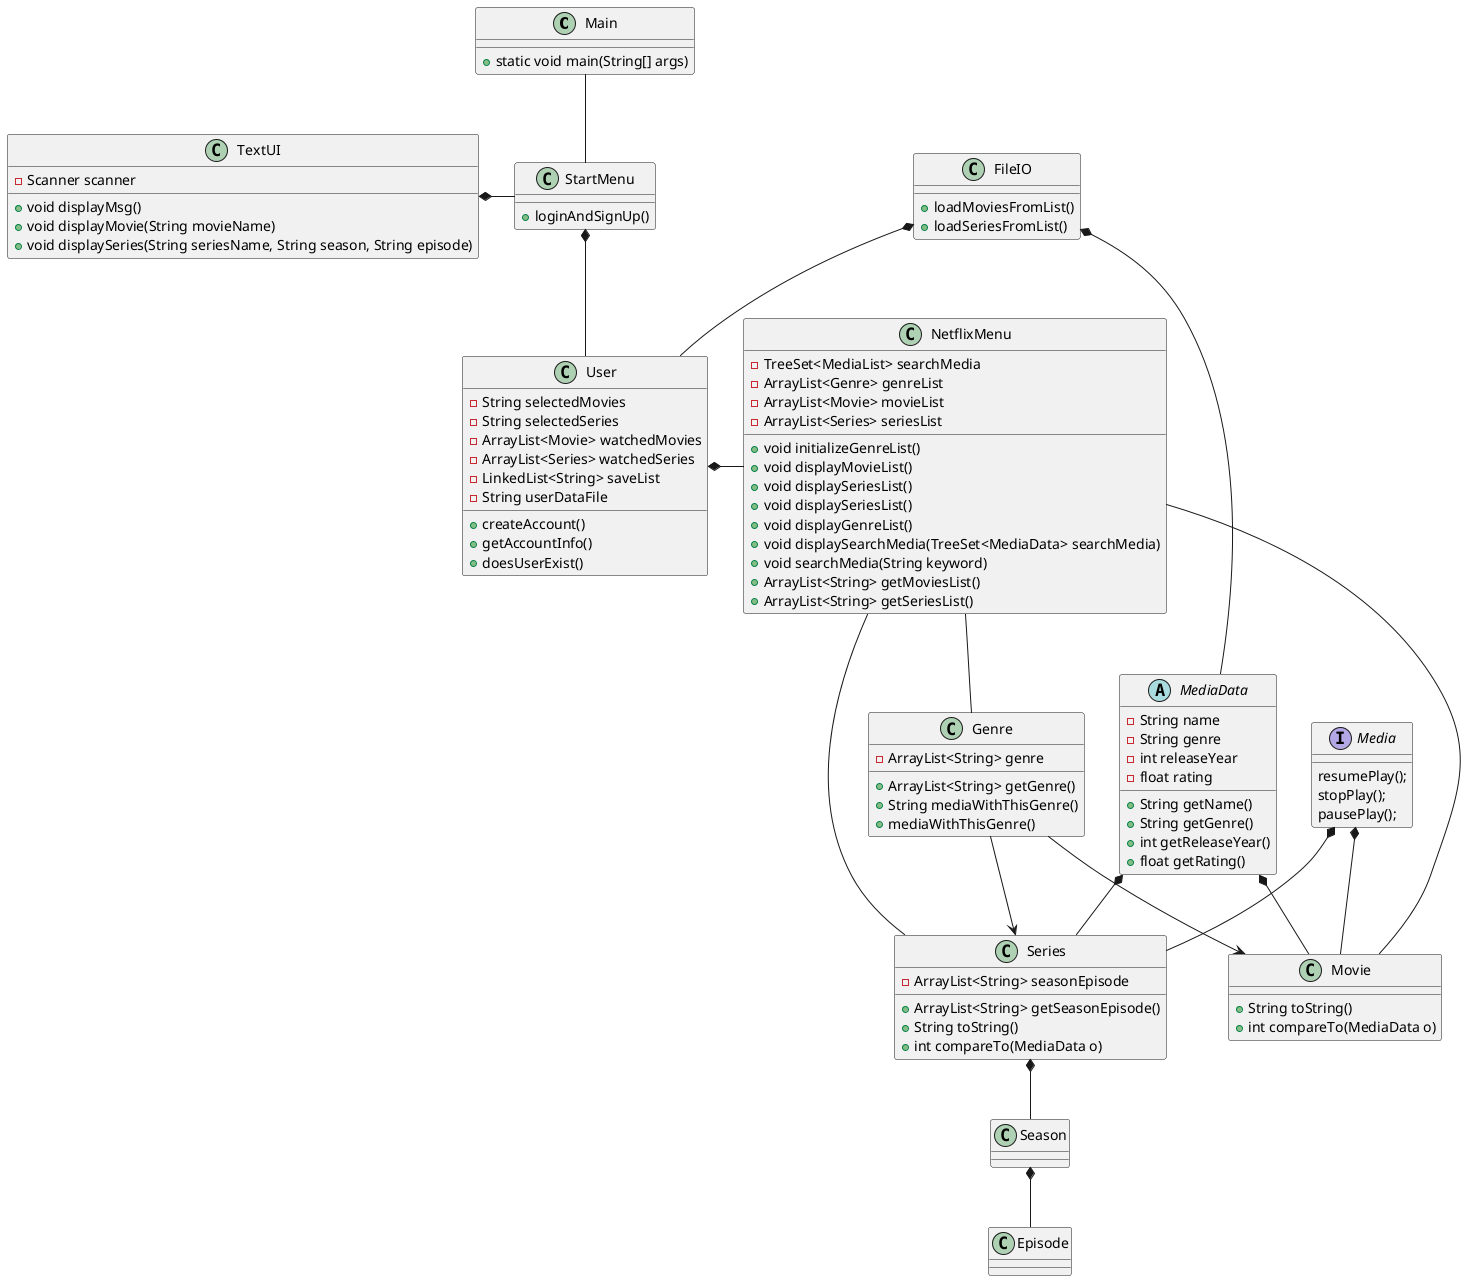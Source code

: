 @startuml
'https://plantuml.com/class-diagram

class Main{
+ static void main(String[] args)
}

class StartMenu {
+ loginAndSignUp()

}

class User {
- String selectedMovies
- String selectedSeries
- ArrayList<Movie> watchedMovies
- ArrayList<Series> watchedSeries
- LinkedList<String> saveList
- String userDataFile
+ createAccount()
+ getAccountInfo()
+ doesUserExist()
}

class FileIO {
+ loadMoviesFromList()
+ loadSeriesFromList()
}

interface Media {
resumePlay();
stopPlay();
pausePlay();

}

abstract MediaData{
- String name
- String genre
- int releaseYear
- float rating
+ String getName()
+ String getGenre()
+ int getReleaseYear()
+ float getRating()

}

class NetflixMenu {
- TreeSet<MediaList> searchMedia
- ArrayList<Genre> genreList
- ArrayList<Movie> movieList
- ArrayList<Series> seriesList
+ void initializeGenreList()
+ void displayMovieList()
+ void displaySeriesList()
+ void displaySeriesList()
+ void displayGenreList()
+ void displaySearchMedia(TreeSet<MediaData> searchMedia)
+ void searchMedia(String keyword)
+ ArrayList<String> getMoviesList()
+ ArrayList<String> getSeriesList()
}

class Movie {
+ String toString()
+ int compareTo(MediaData o)
}

class Genre {
- ArrayList<String> genre
+ ArrayList<String> getGenre()
+ String mediaWithThisGenre()
+ mediaWithThisGenre()
}

class Series {
- ArrayList<String> seasonEpisode
+ ArrayList<String> getSeasonEpisode()
+ String toString()
+ int compareTo(MediaData o)
}

class Season {
}

class Episode {
}

class TextUI {
- Scanner scanner
+ void displayMsg()
+ void displayMovie(String movieName)
+ void displaySeries(String seriesName, String season, String episode)
}

Main -- StartMenu
StartMenu *-- User
TextUI *- StartMenu
User *- NetflixMenu
NetflixMenu -- Movie
NetflixMenu -- Series
NetflixMenu -- Genre
Genre --> Movie
Genre --> Series
Series *-- Season
Season *-- Episode
Media *-- Movie
Media *-- Series
FileIO *-- User
MediaData *-- Movie
MediaData *-- Series
FileIO *-- MediaData

@enduml